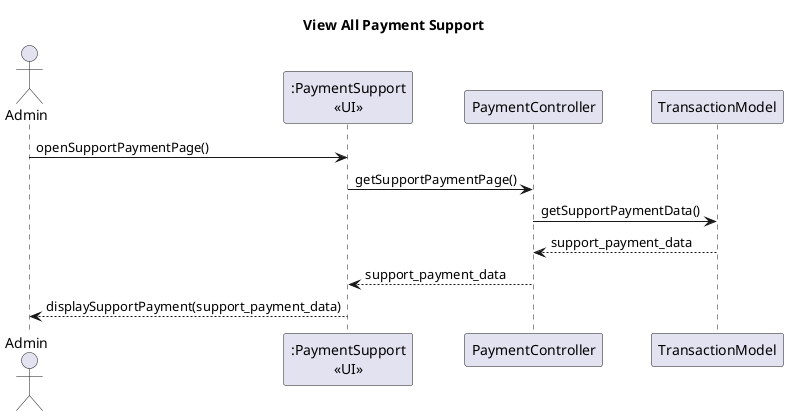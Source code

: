 @startuml
title View All Payment Support
actor Admin as act
participant ":PaymentSupport\n<<UI>>" as view
participant PaymentController as ctrl
participant TransactionModel as tm

act -> view: openSupportPaymentPage()
view -> ctrl: getSupportPaymentPage()
ctrl -> tm: getSupportPaymentData()
ctrl <-- tm: support_payment_data
view <-- ctrl: support_payment_data
act <-- view: displaySupportPayment(support_payment_data)

@enduml

